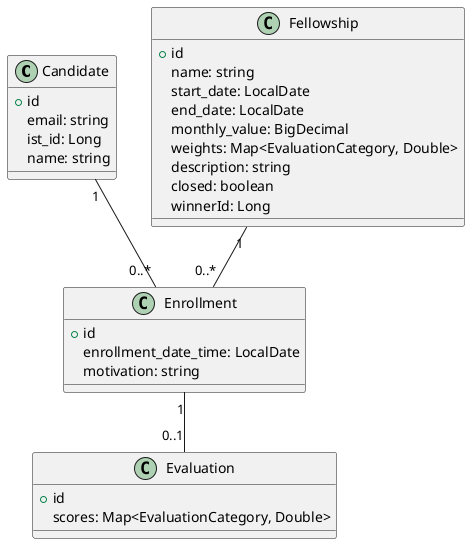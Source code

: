 @startuml

' Entities
class Candidate {
  +id
  email: string
  ist_id: Long
  name: string
}

class Fellowship {
  +id
  name: string
  start_date: LocalDate
  end_date: LocalDate
  monthly_value: BigDecimal
  weights: Map<EvaluationCategory, Double>
  description: string
  closed: boolean
  winnerId: Long
}

class Enrollment {
  +id
  enrollment_date_time: LocalDate
  motivation: string
}

class Evaluation {
  +id
  scores: Map<EvaluationCategory, Double>
}

' Relationships
Candidate "1" -- "0..*" Enrollment
Fellowship "1" -- "0..*" Enrollment
Enrollment "1" -- "0..1" Evaluation

@enduml